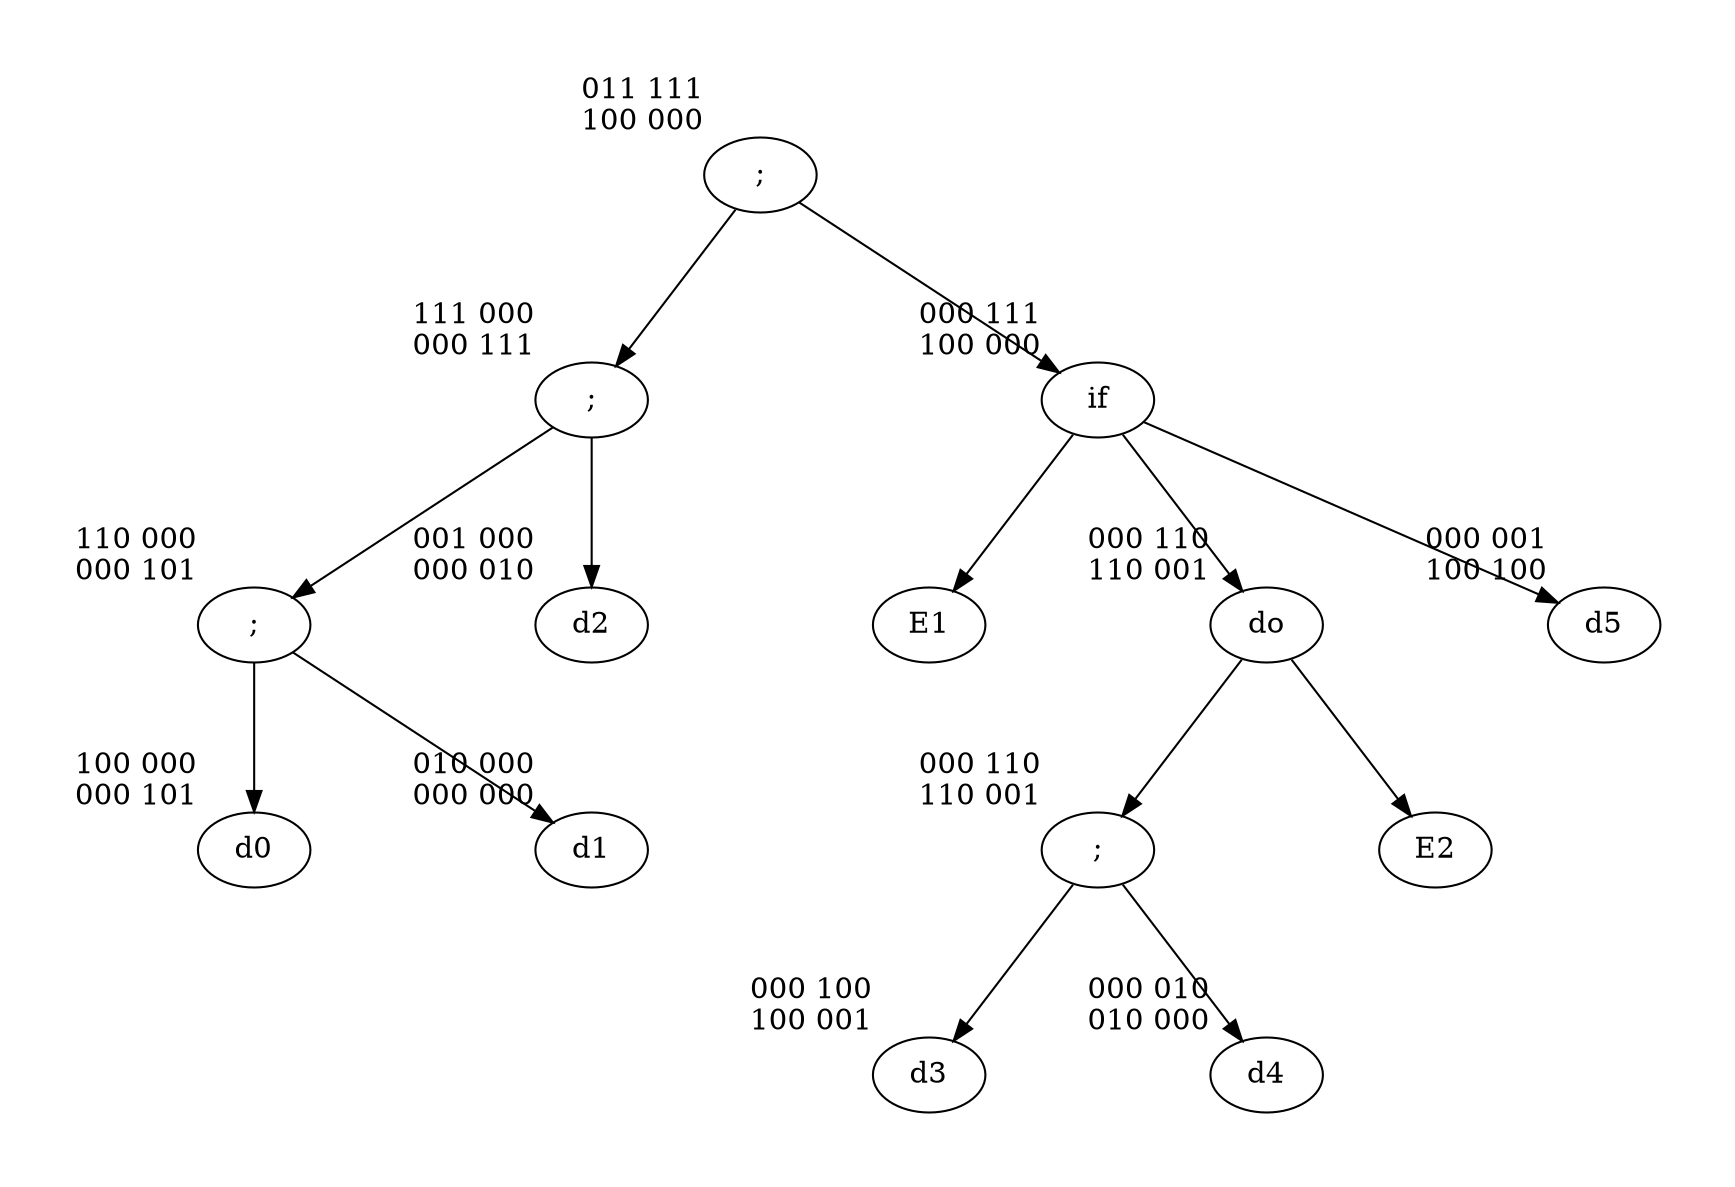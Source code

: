 // gen- und kill-Mengen

digraph {
    graph [pad="0.5", nodesep="1.5", ranksep="1"];
    d0[xlabel="100 000\n000 101"];
    s0 -> d0, d1;
    s0[label=";", xlabel="110 000\n000 101"];
    d1[xlabel="010 000\n000 000"];
    d2[xlabel="001 000\n000 010"];
    s1[label=";", xlabel="111 000\n000 111"];
    s1 -> s0,d2;
    s2[label=";", xlabel="011 111\n100 000"];
    s2 -> s1,if;
    if[xlabel="000 111\n100 000"];
    if -> E1,do,d5;
    s3[label=";", xlabel="000 110\n110 001"];
    do[xlabel="000 110\n110 001"];
    do -> s3,E2;
    d3[xlabel="000 100\n100 001"];
    d4[xlabel="000 010\n010 000"];
    d5[xlabel="000 001\n100 100"];
    s3 -> d3,d4;
}
